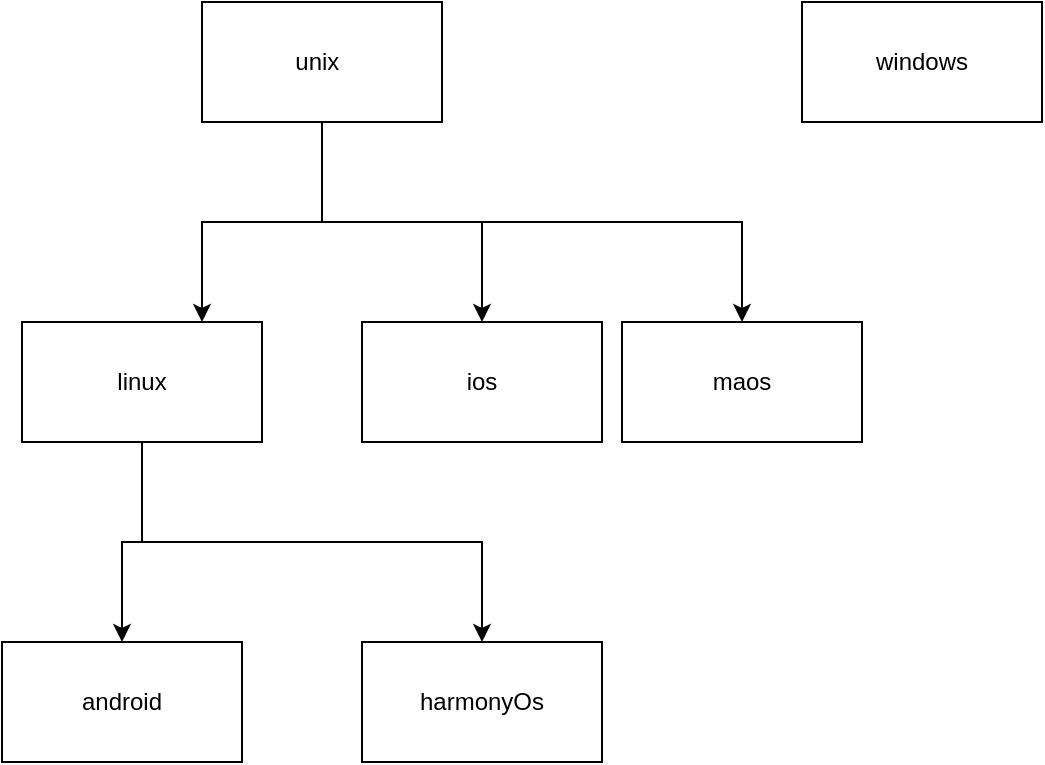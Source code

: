 <mxfile version="22.1.18" type="github">
  <diagram name="第 1 页" id="WX7jtTmxi5QYmMDlW0rR">
    <mxGraphModel dx="934" dy="561" grid="1" gridSize="10" guides="1" tooltips="1" connect="1" arrows="1" fold="1" page="1" pageScale="1" pageWidth="827" pageHeight="1169" math="0" shadow="0">
      <root>
        <mxCell id="0" />
        <mxCell id="1" parent="0" />
        <mxCell id="GNX2M-pqj01Cs3mHWuC7-13" style="edgeStyle=orthogonalEdgeStyle;rounded=0;orthogonalLoop=1;jettySize=auto;html=1;entryX=0.75;entryY=0;entryDx=0;entryDy=0;" edge="1" parent="1" source="GNX2M-pqj01Cs3mHWuC7-1" target="GNX2M-pqj01Cs3mHWuC7-4">
          <mxGeometry relative="1" as="geometry" />
        </mxCell>
        <mxCell id="GNX2M-pqj01Cs3mHWuC7-14" style="edgeStyle=orthogonalEdgeStyle;rounded=0;orthogonalLoop=1;jettySize=auto;html=1;" edge="1" parent="1" source="GNX2M-pqj01Cs3mHWuC7-1" target="GNX2M-pqj01Cs3mHWuC7-3">
          <mxGeometry relative="1" as="geometry" />
        </mxCell>
        <mxCell id="GNX2M-pqj01Cs3mHWuC7-15" style="edgeStyle=orthogonalEdgeStyle;rounded=0;orthogonalLoop=1;jettySize=auto;html=1;" edge="1" parent="1" source="GNX2M-pqj01Cs3mHWuC7-1" target="GNX2M-pqj01Cs3mHWuC7-5">
          <mxGeometry relative="1" as="geometry">
            <Array as="points">
              <mxPoint x="210" y="220" />
              <mxPoint x="420" y="220" />
            </Array>
          </mxGeometry>
        </mxCell>
        <mxCell id="GNX2M-pqj01Cs3mHWuC7-1" value="unix&lt;span style=&quot;white-space: pre;&quot;&gt;&#x9;&lt;/span&gt;" style="rounded=0;whiteSpace=wrap;html=1;" vertex="1" parent="1">
          <mxGeometry x="150" y="110" width="120" height="60" as="geometry" />
        </mxCell>
        <mxCell id="GNX2M-pqj01Cs3mHWuC7-2" value="windows" style="rounded=0;whiteSpace=wrap;html=1;" vertex="1" parent="1">
          <mxGeometry x="450" y="110" width="120" height="60" as="geometry" />
        </mxCell>
        <mxCell id="GNX2M-pqj01Cs3mHWuC7-3" value="ios&lt;br&gt;" style="rounded=0;whiteSpace=wrap;html=1;" vertex="1" parent="1">
          <mxGeometry x="230" y="270" width="120" height="60" as="geometry" />
        </mxCell>
        <mxCell id="GNX2M-pqj01Cs3mHWuC7-16" style="edgeStyle=orthogonalEdgeStyle;rounded=0;orthogonalLoop=1;jettySize=auto;html=1;" edge="1" parent="1" source="GNX2M-pqj01Cs3mHWuC7-4" target="GNX2M-pqj01Cs3mHWuC7-7">
          <mxGeometry relative="1" as="geometry" />
        </mxCell>
        <mxCell id="GNX2M-pqj01Cs3mHWuC7-17" style="edgeStyle=orthogonalEdgeStyle;rounded=0;orthogonalLoop=1;jettySize=auto;html=1;" edge="1" parent="1" source="GNX2M-pqj01Cs3mHWuC7-4" target="GNX2M-pqj01Cs3mHWuC7-6">
          <mxGeometry relative="1" as="geometry">
            <Array as="points">
              <mxPoint x="120" y="380" />
              <mxPoint x="290" y="380" />
            </Array>
          </mxGeometry>
        </mxCell>
        <mxCell id="GNX2M-pqj01Cs3mHWuC7-4" value="linux" style="rounded=0;whiteSpace=wrap;html=1;" vertex="1" parent="1">
          <mxGeometry x="60" y="270" width="120" height="60" as="geometry" />
        </mxCell>
        <mxCell id="GNX2M-pqj01Cs3mHWuC7-5" value="maos&lt;br&gt;" style="rounded=0;whiteSpace=wrap;html=1;" vertex="1" parent="1">
          <mxGeometry x="360" y="270" width="120" height="60" as="geometry" />
        </mxCell>
        <mxCell id="GNX2M-pqj01Cs3mHWuC7-6" value="harmonyOs" style="rounded=0;whiteSpace=wrap;html=1;" vertex="1" parent="1">
          <mxGeometry x="230" y="430" width="120" height="60" as="geometry" />
        </mxCell>
        <mxCell id="GNX2M-pqj01Cs3mHWuC7-7" value="android" style="rounded=0;whiteSpace=wrap;html=1;" vertex="1" parent="1">
          <mxGeometry x="50" y="430" width="120" height="60" as="geometry" />
        </mxCell>
      </root>
    </mxGraphModel>
  </diagram>
</mxfile>
